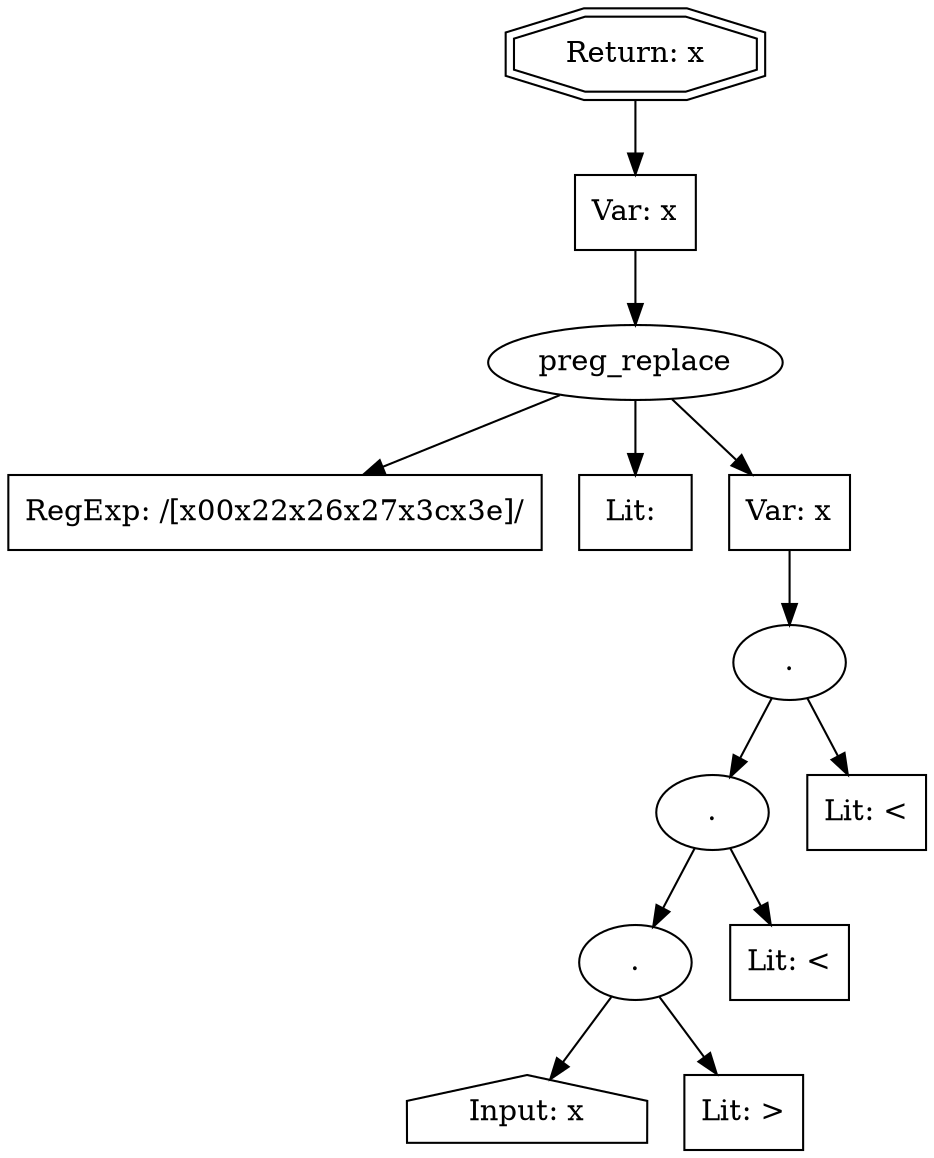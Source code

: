 // Finding: 22c35399-74c1-49af-9d92-4ef921bfe024
// Finding.url: https://www.example1.com/content/news/928910-haval-prekratil-vypusk-vnedoro/##"></iframe></style></script></object></embed></textarea><img src=x onerror=taintfoxLog('5e189aa369984776833c81ba40c8fc28')><!--/*
// Finding.parentloc: https://www.example1.com/content/news/928910-haval-prekratil-vypusk-vnedoro/##"></iframe></style></script></object></embed></textarea><img src=x onerror=taintfoxLog('5e189aa369984776833c81ba40c8fc28')><!--/*
// Finding.domain: www.example1.com
// Finding.base_domain: example1.com
// Finding.source: location.href
// Finding.sink: innerHTML
// Sanitizer.score: 5
// Sanitizer.name: soy.esc.$$escapeHtmlHelper
// Sanitizer.location: https://www.example1.com/rev-585d182c/f/min/zr.build.js - soy.esc.$$escapeHtmlHelper:1:157765
// Finding.begin: 4364
// Finding.end: 4373
// Finding.original_uuid: 4e450ab7-f806-4220-b196-59fb8f685f84
// Finding.TwentyFiveMillionFlowsId: 385198563
// Finding.script: https://www.example1.com/rev-585d182c/f/min/zr.build.js
// Finding.line: 1
// Exploit.uuid: 5e189aa3-6998-4776-833c-81ba40c8fc28
// Exploit.success: false
// Exploit.status: failure
// Exploit.method: C
// Exploit.type: html
// Exploit.token: attribute
// Exploit.content: src
// Exploit.quote_type: "
// Exploit.tag: img
// Exploit.break_out: #"></iframe></style></script></object></embed></textarea><img src=x onerror=
// Exploit.break_in: ><!--/*
// Exploit.payload: #"></iframe></style></script></object></embed></textarea><img src=x onerror=taintfoxLog(1)><!--/*
// Exploit.begin_taint_url: 0
// Exploit.end_taint_url: 69
// Exploit.replace_begin_url: 69
// Exploit.replace_end_url: 69
// Exploit.replace_begin_param: 907
// Exploit.replace_end_param: 907
// Issues.LargestEncodeAttrStringChain: 0
// Issues.LargestTextFragmentEncodeChainLength: 0
// Issues.HasApproximation: true
// Issues.HasMissingImplementation: false
// Issues.HasInfiniteRegexWithFunctionReplacer: false
// Issues.MergedSplitAndJoins: false
// Issues.HasUrlInRhsOfReplace: false
// Issues.HasUrlInLhsOfReplace: false
// Issues.HasCookieValueInLhsOfreplace: false
// Issues.HasCookieValueInRhsOfreplace: false
// Issues.HasCookieValueInMatchPattern: false
// Issues.HasCookieValueInExecPattern: false
// Issues.RemovedLRConcats: true
// Issues.RemovedReplaceArtifacts: false
// Issues.HasUrlInMatchPattern: false
// Issues.HasUrlInExecPattern: false
// Issues.RemovedNOPreplaces: false
// Issues.Known_sanitizer: false
// DepGraph.hash: 1498020399
// DepGraph.sanitizer_hash: 1896511839
// Removed LR concats 
// Removed LR concats 
// Removed LR concats 
// Removed LR concats 
// Removed LR concats 
// Approximated Implementation for: replace([\x00\x22\x26\x27\x3c\x3e]/g: 1, s: 0, u: 0, m: 0, i: 0 [escapes(<: 1, >: 1, &: 1, ": 1, ': 1), function_rhs: true], 'function(e){return soy.esc.$$ESCAPE_MAP_FOR_ESCAPE_HTML__AND__NORMALIZE_HTML__AND__ESCAPE_HTML_NOSPACE__AND__NORMALIZE_HTML_NOSPACE_[e]}') - Other Exception: ReferenceError: soy is not defined 
digraph cfg {
n0 [shape=house, label="Input: x"];
n1 [shape=ellipse, label="."];
n2 [shape=box, label="Lit: &gt;"];
n3 [shape=ellipse, label="."];
n4 [shape=box, label="Lit: &lt;"];
n5 [shape=ellipse, label="."];
n6 [shape=box, label="Lit: &lt;"];
n7 [shape=ellipse, label="preg_replace"];
n8 [shape=box, label="RegExp: /[\x00\x22\x26\x27\x3c\x3e]/"];
n9 [shape=box, label="Lit: "];
n10 [shape=box, label="Var: x"];
n11 [shape=box, label="Var: x"];
n12 [shape=doubleoctagon, label="Return: x"];
n1 -> n0;
n1 -> n2;
n3 -> n1;
n3 -> n4;
n5 -> n3;
n5 -> n6;
n10 -> n5;
n7 -> n8;
n7 -> n9;
n7 -> n10;
n11 -> n7;
n12 -> n11;
}
